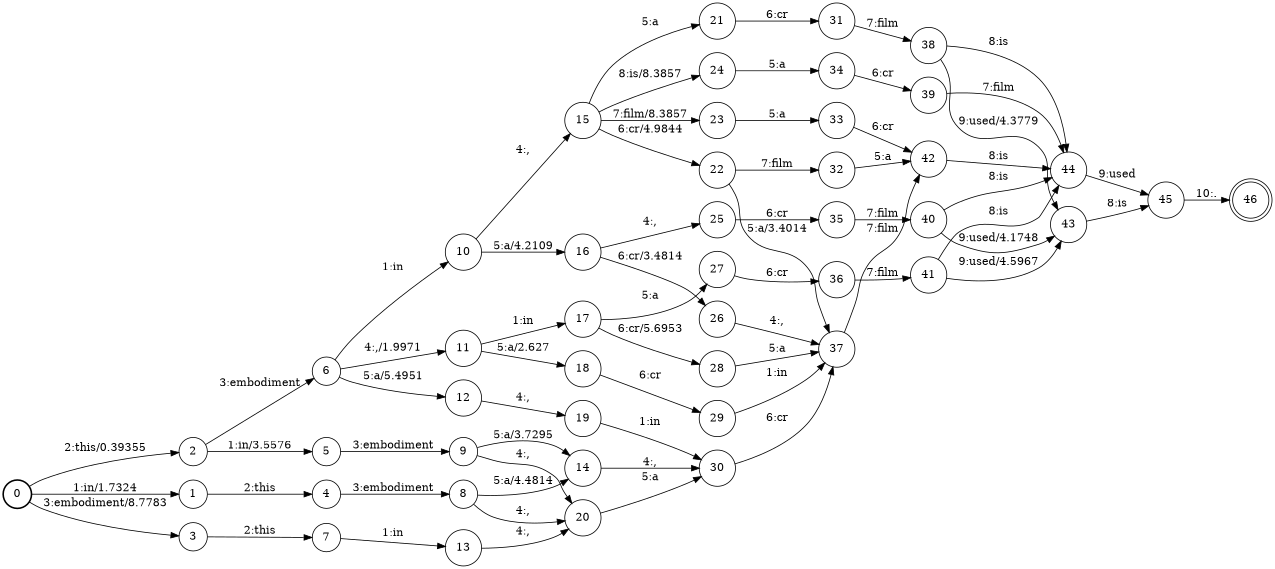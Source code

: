 digraph FST {
rankdir = LR;
size = "8.5,11";
label = "";
center = 1;
orientation = Portrait;
ranksep = "0.4";
nodesep = "0.25";
0 [label = "0", shape = circle, style = bold, fontsize = 14]
	0 -> 1 [label = "1:in/1.7324", fontsize = 14];
	0 -> 2 [label = "2:this/0.39355", fontsize = 14];
	0 -> 3 [label = "3:embodiment/8.7783", fontsize = 14];
1 [label = "1", shape = circle, style = solid, fontsize = 14]
	1 -> 4 [label = "2:this", fontsize = 14];
2 [label = "2", shape = circle, style = solid, fontsize = 14]
	2 -> 5 [label = "1:in/3.5576", fontsize = 14];
	2 -> 6 [label = "3:embodiment", fontsize = 14];
3 [label = "3", shape = circle, style = solid, fontsize = 14]
	3 -> 7 [label = "2:this", fontsize = 14];
4 [label = "4", shape = circle, style = solid, fontsize = 14]
	4 -> 8 [label = "3:embodiment", fontsize = 14];
5 [label = "5", shape = circle, style = solid, fontsize = 14]
	5 -> 9 [label = "3:embodiment", fontsize = 14];
6 [label = "6", shape = circle, style = solid, fontsize = 14]
	6 -> 10 [label = "1:in", fontsize = 14];
	6 -> 11 [label = "4:,/1.9971", fontsize = 14];
	6 -> 12 [label = "5:a/5.4951", fontsize = 14];
7 [label = "7", shape = circle, style = solid, fontsize = 14]
	7 -> 13 [label = "1:in", fontsize = 14];
8 [label = "8", shape = circle, style = solid, fontsize = 14]
	8 -> 20 [label = "4:,", fontsize = 14];
	8 -> 14 [label = "5:a/4.4814", fontsize = 14];
9 [label = "9", shape = circle, style = solid, fontsize = 14]
	9 -> 20 [label = "4:,", fontsize = 14];
	9 -> 14 [label = "5:a/3.7295", fontsize = 14];
10 [label = "10", shape = circle, style = solid, fontsize = 14]
	10 -> 15 [label = "4:,", fontsize = 14];
	10 -> 16 [label = "5:a/4.2109", fontsize = 14];
11 [label = "11", shape = circle, style = solid, fontsize = 14]
	11 -> 17 [label = "1:in", fontsize = 14];
	11 -> 18 [label = "5:a/2.627", fontsize = 14];
12 [label = "12", shape = circle, style = solid, fontsize = 14]
	12 -> 19 [label = "4:,", fontsize = 14];
13 [label = "13", shape = circle, style = solid, fontsize = 14]
	13 -> 20 [label = "4:,", fontsize = 14];
14 [label = "14", shape = circle, style = solid, fontsize = 14]
	14 -> 30 [label = "4:,", fontsize = 14];
15 [label = "15", shape = circle, style = solid, fontsize = 14]
	15 -> 21 [label = "5:a", fontsize = 14];
	15 -> 22 [label = "6:cr/4.9844", fontsize = 14];
	15 -> 23 [label = "7:film/8.3857", fontsize = 14];
	15 -> 24 [label = "8:is/8.3857", fontsize = 14];
16 [label = "16", shape = circle, style = solid, fontsize = 14]
	16 -> 25 [label = "4:,", fontsize = 14];
	16 -> 26 [label = "6:cr/3.4814", fontsize = 14];
17 [label = "17", shape = circle, style = solid, fontsize = 14]
	17 -> 27 [label = "5:a", fontsize = 14];
	17 -> 28 [label = "6:cr/5.6953", fontsize = 14];
18 [label = "18", shape = circle, style = solid, fontsize = 14]
	18 -> 29 [label = "6:cr", fontsize = 14];
19 [label = "19", shape = circle, style = solid, fontsize = 14]
	19 -> 30 [label = "1:in", fontsize = 14];
20 [label = "20", shape = circle, style = solid, fontsize = 14]
	20 -> 30 [label = "5:a", fontsize = 14];
21 [label = "21", shape = circle, style = solid, fontsize = 14]
	21 -> 31 [label = "6:cr", fontsize = 14];
22 [label = "22", shape = circle, style = solid, fontsize = 14]
	22 -> 37 [label = "5:a/3.4014", fontsize = 14];
	22 -> 32 [label = "7:film", fontsize = 14];
23 [label = "23", shape = circle, style = solid, fontsize = 14]
	23 -> 33 [label = "5:a", fontsize = 14];
24 [label = "24", shape = circle, style = solid, fontsize = 14]
	24 -> 34 [label = "5:a", fontsize = 14];
25 [label = "25", shape = circle, style = solid, fontsize = 14]
	25 -> 35 [label = "6:cr", fontsize = 14];
26 [label = "26", shape = circle, style = solid, fontsize = 14]
	26 -> 37 [label = "4:,", fontsize = 14];
27 [label = "27", shape = circle, style = solid, fontsize = 14]
	27 -> 36 [label = "6:cr", fontsize = 14];
28 [label = "28", shape = circle, style = solid, fontsize = 14]
	28 -> 37 [label = "5:a", fontsize = 14];
29 [label = "29", shape = circle, style = solid, fontsize = 14]
	29 -> 37 [label = "1:in", fontsize = 14];
30 [label = "30", shape = circle, style = solid, fontsize = 14]
	30 -> 37 [label = "6:cr", fontsize = 14];
31 [label = "31", shape = circle, style = solid, fontsize = 14]
	31 -> 38 [label = "7:film", fontsize = 14];
32 [label = "32", shape = circle, style = solid, fontsize = 14]
	32 -> 42 [label = "5:a", fontsize = 14];
33 [label = "33", shape = circle, style = solid, fontsize = 14]
	33 -> 42 [label = "6:cr", fontsize = 14];
34 [label = "34", shape = circle, style = solid, fontsize = 14]
	34 -> 39 [label = "6:cr", fontsize = 14];
35 [label = "35", shape = circle, style = solid, fontsize = 14]
	35 -> 40 [label = "7:film", fontsize = 14];
36 [label = "36", shape = circle, style = solid, fontsize = 14]
	36 -> 41 [label = "7:film", fontsize = 14];
37 [label = "37", shape = circle, style = solid, fontsize = 14]
	37 -> 42 [label = "7:film", fontsize = 14];
38 [label = "38", shape = circle, style = solid, fontsize = 14]
	38 -> 44 [label = "8:is", fontsize = 14];
	38 -> 43 [label = "9:used/4.3779", fontsize = 14];
39 [label = "39", shape = circle, style = solid, fontsize = 14]
	39 -> 44 [label = "7:film", fontsize = 14];
40 [label = "40", shape = circle, style = solid, fontsize = 14]
	40 -> 44 [label = "8:is", fontsize = 14];
	40 -> 43 [label = "9:used/4.1748", fontsize = 14];
41 [label = "41", shape = circle, style = solid, fontsize = 14]
	41 -> 44 [label = "8:is", fontsize = 14];
	41 -> 43 [label = "9:used/4.5967", fontsize = 14];
42 [label = "42", shape = circle, style = solid, fontsize = 14]
	42 -> 44 [label = "8:is", fontsize = 14];
43 [label = "43", shape = circle, style = solid, fontsize = 14]
	43 -> 45 [label = "8:is", fontsize = 14];
44 [label = "44", shape = circle, style = solid, fontsize = 14]
	44 -> 45 [label = "9:used", fontsize = 14];
45 [label = "45", shape = circle, style = solid, fontsize = 14]
	45 -> 46 [label = "10:.", fontsize = 14];
46 [label = "46", shape = doublecircle, style = solid, fontsize = 14]
}
